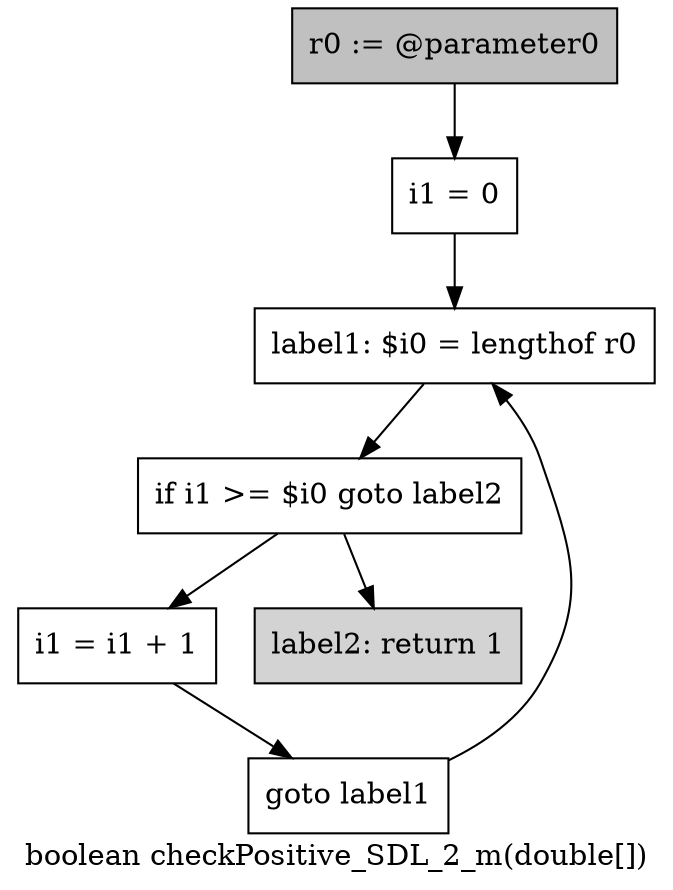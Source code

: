 digraph "boolean checkPositive_SDL_2_m(double[])" {
    label="boolean checkPositive_SDL_2_m(double[])";
    node [shape=box];
    "0" [style=filled,fillcolor=gray,label="r0 := @parameter0",];
    "1" [label="i1 = 0",];
    "0"->"1";
    "2" [label="label1: $i0 = lengthof r0",];
    "1"->"2";
    "3" [label="if i1 >= $i0 goto label2",];
    "2"->"3";
    "4" [label="i1 = i1 + 1",];
    "3"->"4";
    "6" [style=filled,fillcolor=lightgray,label="label2: return 1",];
    "3"->"6";
    "5" [label="goto label1",];
    "4"->"5";
    "5"->"2";
}
